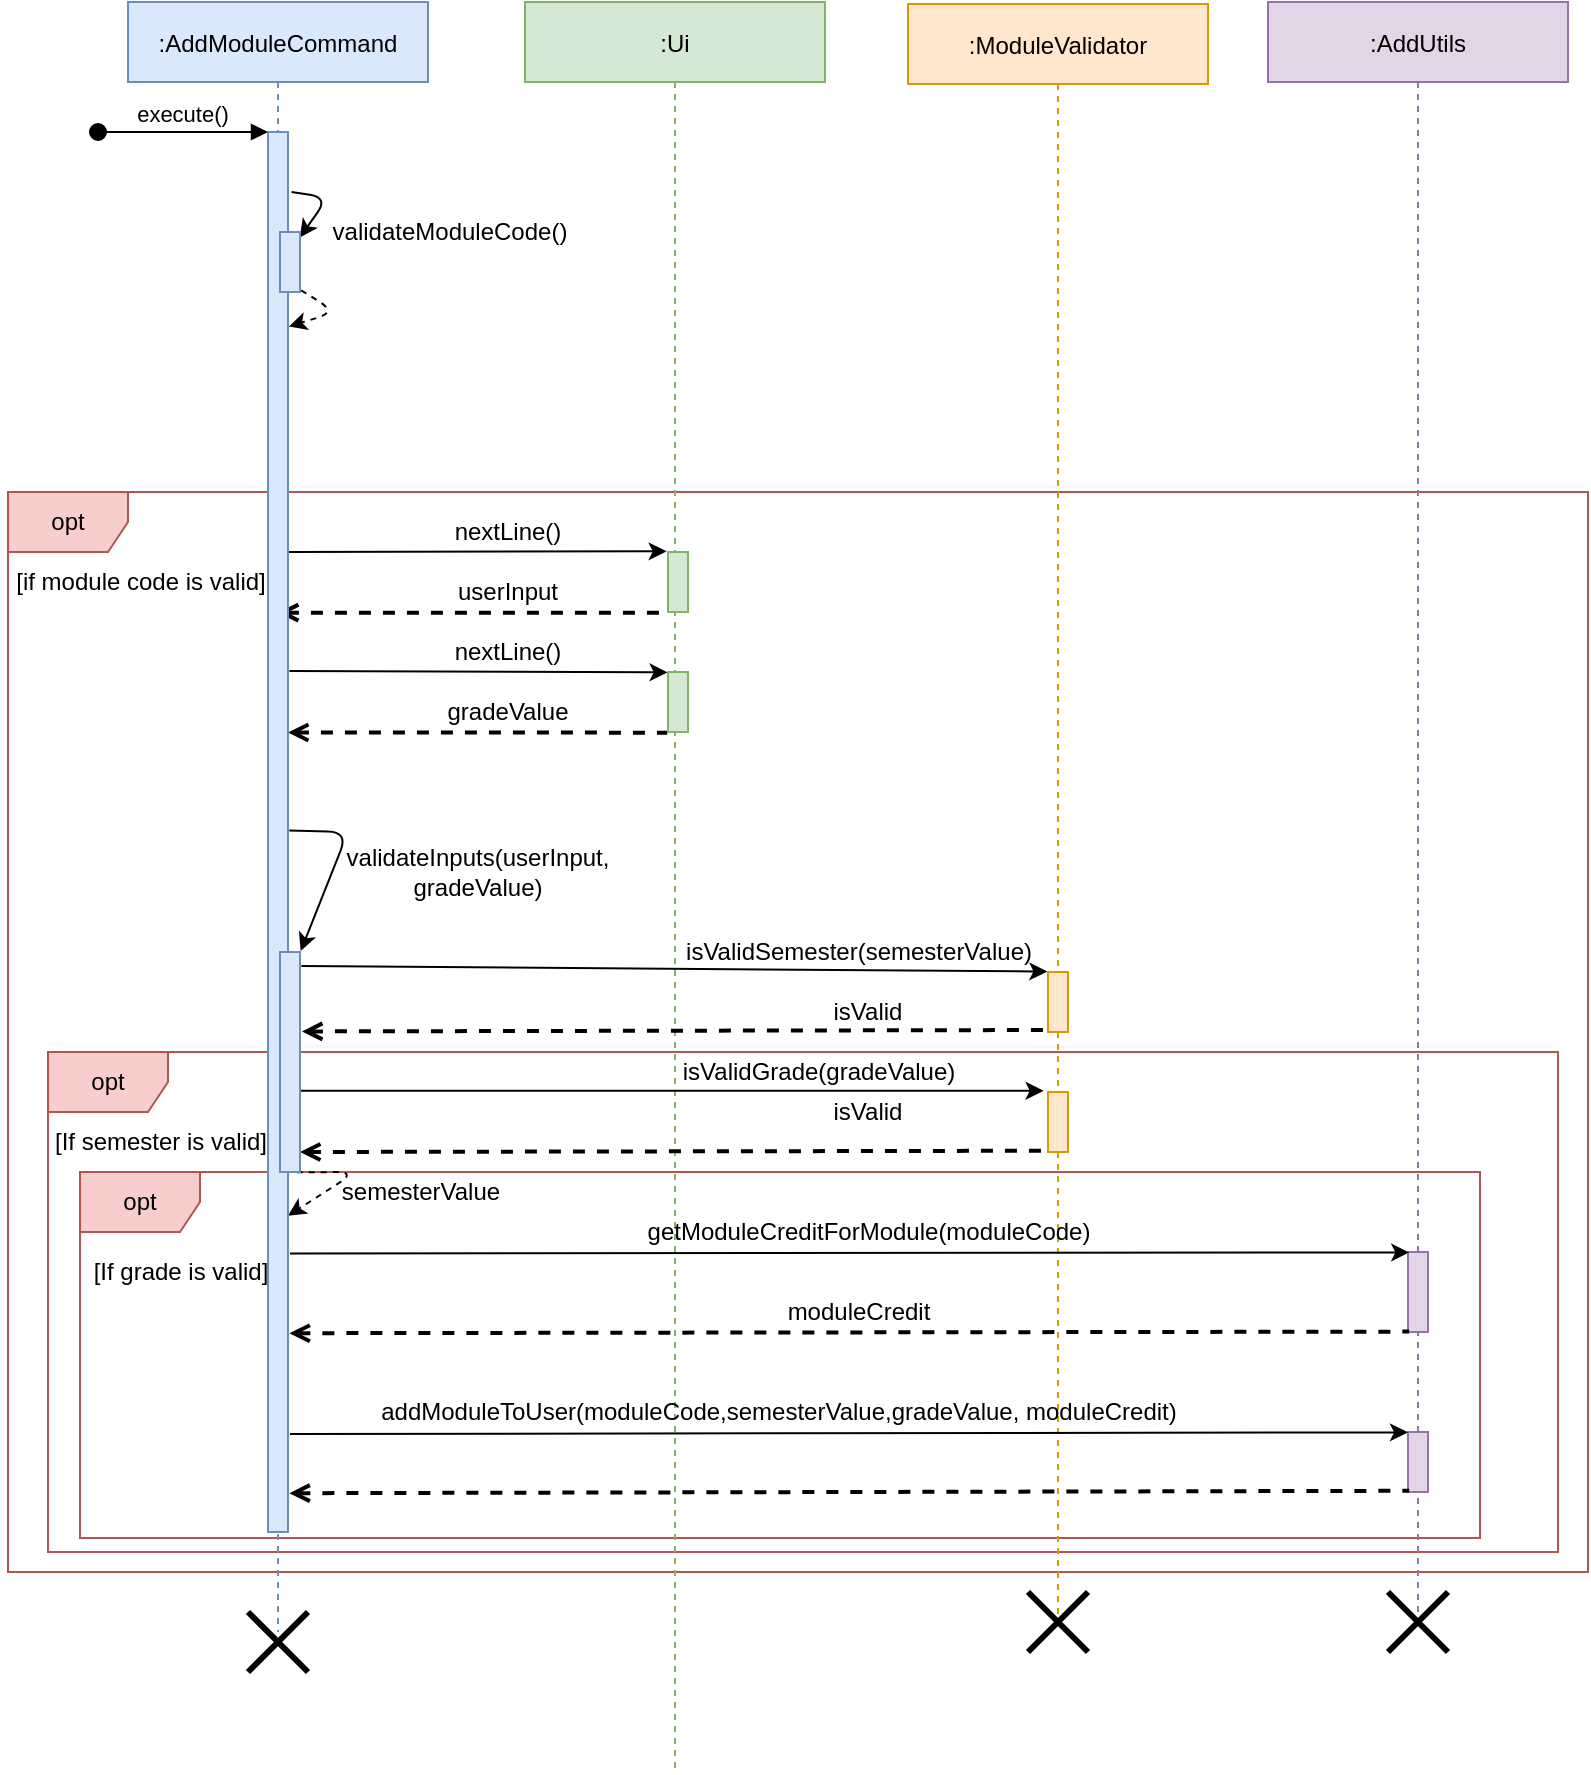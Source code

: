 <mxfile version="13.8.7" type="device"><diagram id="kgpKYQtTHZ0yAKxKKP6v" name="Page-1"><mxGraphModel dx="2062" dy="762" grid="1" gridSize="10" guides="1" tooltips="1" connect="1" arrows="1" fold="1" page="1" pageScale="1" pageWidth="827" pageHeight="1169" math="0" shadow="0"><root><mxCell id="0"/><mxCell id="1" parent="0"/><mxCell id="OehDhqGocTLMBrLsQ3r7-87" value="opt" style="shape=umlFrame;whiteSpace=wrap;html=1;fillColor=#f8cecc;strokeColor=#b85450;" parent="1" vertex="1"><mxGeometry x="30" y="550" width="755" height="250" as="geometry"/></mxCell><mxCell id="OehDhqGocTLMBrLsQ3r7-93" value="opt" style="shape=umlFrame;whiteSpace=wrap;html=1;fillColor=#f8cecc;strokeColor=#b85450;" parent="1" vertex="1"><mxGeometry x="10" y="270" width="790" height="540" as="geometry"/></mxCell><mxCell id="OehDhqGocTLMBrLsQ3r7-90" value="opt" style="shape=umlFrame;whiteSpace=wrap;html=1;fillColor=#f8cecc;strokeColor=#b85450;" parent="1" vertex="1"><mxGeometry x="46" y="610" width="700" height="183" as="geometry"/></mxCell><mxCell id="3nuBFxr9cyL0pnOWT2aG-1" value=":AddModuleCommand" style="shape=umlLifeline;perimeter=lifelinePerimeter;container=0;collapsible=0;recursiveResize=0;rounded=0;shadow=0;strokeWidth=1;fillColor=#dae8fc;strokeColor=#6c8ebf;" parent="1" vertex="1"><mxGeometry x="70" y="25" width="150" height="815" as="geometry"/></mxCell><mxCell id="OehDhqGocTLMBrLsQ3r7-13" value=":Ui" style="shape=umlLifeline;perimeter=lifelinePerimeter;container=0;collapsible=0;recursiveResize=0;rounded=0;shadow=0;strokeWidth=1;fillColor=#d5e8d4;strokeColor=#82b366;" parent="1" vertex="1"><mxGeometry x="268.5" y="25" width="150" height="885" as="geometry"/></mxCell><mxCell id="OehDhqGocTLMBrLsQ3r7-20" value="" style="endArrow=classic;html=1;exitX=1.179;exitY=0.196;exitDx=0;exitDy=0;exitPerimeter=0;entryX=0.989;entryY=-0.001;entryDx=0;entryDy=0;entryPerimeter=0;" parent="1" edge="1"><mxGeometry width="50" height="50" relative="1" as="geometry"><mxPoint x="151.79" y="120.0" as="sourcePoint"/><mxPoint x="155.89" y="142.77" as="targetPoint"/><Array as="points"><mxPoint x="170" y="122.8"/></Array></mxGeometry></mxCell><mxCell id="OehDhqGocTLMBrLsQ3r7-21" value="validateModuleCode()" style="text;html=1;strokeColor=none;fillColor=none;align=center;verticalAlign=middle;whiteSpace=wrap;rounded=0;" parent="1" vertex="1"><mxGeometry x="171" y="130" width="120" height="20" as="geometry"/></mxCell><mxCell id="OehDhqGocTLMBrLsQ3r7-26" value="" style="endArrow=none;dashed=1;html=1;strokeWidth=2;entryX=-0.067;entryY=1.011;entryDx=0;entryDy=0;entryPerimeter=0;startArrow=open;startFill=0;" parent="1" source="3nuBFxr9cyL0pnOWT2aG-1" target="OehDhqGocTLMBrLsQ3r7-14" edge="1"><mxGeometry width="50" height="50" relative="1" as="geometry"><mxPoint x="230" y="260" as="sourcePoint"/><mxPoint x="280" y="210" as="targetPoint"/></mxGeometry></mxCell><mxCell id="OehDhqGocTLMBrLsQ3r7-28" value="" style="endArrow=none;dashed=1;html=1;strokeWidth=2;entryX=-0.033;entryY=1.011;entryDx=0;entryDy=0;entryPerimeter=0;exitX=1.3;exitY=0.179;exitDx=0;exitDy=0;exitPerimeter=0;startArrow=open;startFill=0;" parent="1" target="OehDhqGocTLMBrLsQ3r7-25" edge="1"><mxGeometry width="50" height="50" relative="1" as="geometry"><mxPoint x="150" y="390.22" as="sourcePoint"/><mxPoint x="356.33" y="390" as="targetPoint"/></mxGeometry></mxCell><mxCell id="OehDhqGocTLMBrLsQ3r7-31" value="" style="endArrow=classic;html=1;entryX=-0.067;entryY=-0.011;entryDx=0;entryDy=0;entryPerimeter=0;exitX=1.033;exitY=0.3;exitDx=0;exitDy=0;exitPerimeter=0;" parent="1" source="3nuBFxr9cyL0pnOWT2aG-2" target="OehDhqGocTLMBrLsQ3r7-14" edge="1"><mxGeometry width="50" height="50" relative="1" as="geometry"><mxPoint x="250" y="260" as="sourcePoint"/><mxPoint x="300" y="210" as="targetPoint"/></mxGeometry></mxCell><mxCell id="OehDhqGocTLMBrLsQ3r7-32" value="" style="endArrow=classic;html=1;exitX=1.067;exitY=0.385;exitDx=0;exitDy=0;exitPerimeter=0;entryX=-0.02;entryY=0.007;entryDx=0;entryDy=0;entryPerimeter=0;" parent="1" source="3nuBFxr9cyL0pnOWT2aG-2" target="OehDhqGocTLMBrLsQ3r7-25" edge="1"><mxGeometry width="50" height="50" relative="1" as="geometry"><mxPoint x="156.0" y="260" as="sourcePoint"/><mxPoint x="360" y="260" as="targetPoint"/></mxGeometry></mxCell><mxCell id="OehDhqGocTLMBrLsQ3r7-34" value="nextLine()" style="text;html=1;strokeColor=none;fillColor=none;align=center;verticalAlign=middle;whiteSpace=wrap;rounded=0;" parent="1" vertex="1"><mxGeometry x="230" y="280" width="60" height="20" as="geometry"/></mxCell><mxCell id="OehDhqGocTLMBrLsQ3r7-35" value="nextLine()" style="text;html=1;strokeColor=none;fillColor=none;align=center;verticalAlign=middle;whiteSpace=wrap;rounded=0;" parent="1" vertex="1"><mxGeometry x="230" y="340" width="60" height="20" as="geometry"/></mxCell><mxCell id="OehDhqGocTLMBrLsQ3r7-36" value="userInput" style="text;html=1;strokeColor=none;fillColor=none;align=center;verticalAlign=middle;whiteSpace=wrap;rounded=0;" parent="1" vertex="1"><mxGeometry x="220" y="310" width="80" height="20" as="geometry"/></mxCell><mxCell id="OehDhqGocTLMBrLsQ3r7-37" value="gradeValue" style="text;html=1;strokeColor=none;fillColor=none;align=center;verticalAlign=middle;whiteSpace=wrap;rounded=0;" parent="1" vertex="1"><mxGeometry x="220" y="370" width="80" height="20" as="geometry"/></mxCell><mxCell id="OehDhqGocTLMBrLsQ3r7-39" value="" style="endArrow=classic;html=1;entryX=1.033;entryY=-0.004;entryDx=0;entryDy=0;entryPerimeter=0;exitX=1.067;exitY=0.499;exitDx=0;exitDy=0;exitPerimeter=0;" parent="1" source="3nuBFxr9cyL0pnOWT2aG-2" target="OehDhqGocTLMBrLsQ3r7-38" edge="1"><mxGeometry width="50" height="50" relative="1" as="geometry"><mxPoint x="156.0" y="300" as="sourcePoint"/><mxPoint x="162.0" y="328.432" as="targetPoint"/><Array as="points"><mxPoint x="180" y="440"/></Array></mxGeometry></mxCell><mxCell id="OehDhqGocTLMBrLsQ3r7-40" value="validateInputs(userInput, gradeValue)" style="text;html=1;strokeColor=none;fillColor=none;align=center;verticalAlign=middle;whiteSpace=wrap;rounded=0;" parent="1" vertex="1"><mxGeometry x="180" y="450" width="130" height="20" as="geometry"/></mxCell><mxCell id="OehDhqGocTLMBrLsQ3r7-41" value="" style="endArrow=classic;html=1;exitX=1.033;exitY=0.327;exitDx=0;exitDy=0;exitPerimeter=0;entryX=1.167;entryY=0.582;entryDx=0;entryDy=0;entryPerimeter=0;dashed=1;" parent="1" edge="1"><mxGeometry width="50" height="50" relative="1" as="geometry"><mxPoint x="154.33" y="610.15" as="sourcePoint"/><mxPoint x="150.0" y="631.9" as="targetPoint"/><Array as="points"><mxPoint x="184" y="610"/></Array></mxGeometry></mxCell><mxCell id="OehDhqGocTLMBrLsQ3r7-42" value="semesterValue" style="text;html=1;align=center;verticalAlign=middle;resizable=0;points=[];autosize=1;" parent="1" vertex="1"><mxGeometry x="171" y="610" width="90" height="20" as="geometry"/></mxCell><mxCell id="OehDhqGocTLMBrLsQ3r7-46" value="" style="endArrow=classic;html=1;exitX=1.067;exitY=0.064;exitDx=0;exitDy=0;exitPerimeter=0;entryX=-0.031;entryY=-0.008;entryDx=0;entryDy=0;entryPerimeter=0;" parent="1" source="OehDhqGocTLMBrLsQ3r7-38" target="OehDhqGocTLMBrLsQ3r7-45" edge="1"><mxGeometry width="50" height="50" relative="1" as="geometry"><mxPoint x="190" y="330" as="sourcePoint"/><mxPoint x="570" y="331" as="targetPoint"/><Array as="points"/></mxGeometry></mxCell><mxCell id="OehDhqGocTLMBrLsQ3r7-47" value="" style="endArrow=classic;html=1;entryX=-0.219;entryY=-0.021;entryDx=0;entryDy=0;entryPerimeter=0;" parent="1" source="3nuBFxr9cyL0pnOWT2aG-1" target="OehDhqGocTLMBrLsQ3r7-44" edge="1"><mxGeometry width="50" height="50" relative="1" as="geometry"><mxPoint x="146" y="560.82" as="sourcePoint"/><mxPoint x="530" y="560" as="targetPoint"/><Array as="points"/></mxGeometry></mxCell><mxCell id="OehDhqGocTLMBrLsQ3r7-49" value="" style="endArrow=none;dashed=1;html=1;strokeWidth=2;exitX=1.048;exitY=0.354;exitDx=0;exitDy=0;exitPerimeter=0;startArrow=open;startFill=0;entryX=-0.124;entryY=0.979;entryDx=0;entryDy=0;entryPerimeter=0;" parent="1" target="OehDhqGocTLMBrLsQ3r7-44" edge="1"><mxGeometry width="50" height="50" relative="1" as="geometry"><mxPoint x="156.0" y="600" as="sourcePoint"/><mxPoint x="540.93" y="600" as="targetPoint"/></mxGeometry></mxCell><mxCell id="OehDhqGocTLMBrLsQ3r7-51" value="isValidSemester(semesterValue)" style="text;html=1;align=center;verticalAlign=middle;resizable=0;points=[];autosize=1;" parent="1" vertex="1"><mxGeometry x="340" y="490" width="190" height="20" as="geometry"/></mxCell><mxCell id="OehDhqGocTLMBrLsQ3r7-53" value="isValid" style="text;html=1;strokeColor=none;fillColor=none;align=center;verticalAlign=middle;whiteSpace=wrap;rounded=0;" parent="1" vertex="1"><mxGeometry x="420" y="520" width="40" height="20" as="geometry"/></mxCell><mxCell id="OehDhqGocTLMBrLsQ3r7-54" value="isValid" style="text;html=1;strokeColor=none;fillColor=none;align=center;verticalAlign=middle;whiteSpace=wrap;rounded=0;" parent="1" vertex="1"><mxGeometry x="420" y="570" width="40" height="20" as="geometry"/></mxCell><mxCell id="OehDhqGocTLMBrLsQ3r7-43" value=":ModuleValidator" style="shape=umlLifeline;perimeter=lifelinePerimeter;container=0;collapsible=0;recursiveResize=0;rounded=0;shadow=0;strokeWidth=1;fillColor=#ffe6cc;strokeColor=#d79b00;" parent="1" vertex="1"><mxGeometry x="460" y="26" width="150" height="814" as="geometry"/></mxCell><mxCell id="3nuBFxr9cyL0pnOWT2aG-2" value="" style="points=[];perimeter=orthogonalPerimeter;rounded=0;shadow=0;strokeWidth=1;fillColor=#dae8fc;strokeColor=#6c8ebf;" parent="1" vertex="1"><mxGeometry x="140" y="90" width="10" height="700" as="geometry"/></mxCell><mxCell id="3nuBFxr9cyL0pnOWT2aG-3" value="execute()" style="verticalAlign=bottom;startArrow=oval;endArrow=block;startSize=8;shadow=0;strokeWidth=1;labelBackgroundColor=none;" parent="1" edge="1"><mxGeometry x="70" y="20" as="geometry"><mxPoint x="55" y="90" as="sourcePoint"/><mxPoint x="140" y="90" as="targetPoint"/></mxGeometry></mxCell><mxCell id="OehDhqGocTLMBrLsQ3r7-14" value="" style="points=[];perimeter=orthogonalPerimeter;rounded=0;shadow=0;strokeWidth=1;fillColor=#d5e8d4;strokeColor=#82b366;" parent="1" vertex="1"><mxGeometry x="340" y="300" width="10" height="30" as="geometry"/></mxCell><mxCell id="OehDhqGocTLMBrLsQ3r7-25" value="" style="points=[];perimeter=orthogonalPerimeter;rounded=0;shadow=0;strokeWidth=1;fillColor=#d5e8d4;strokeColor=#82b366;" parent="1" vertex="1"><mxGeometry x="340" y="360" width="10" height="30" as="geometry"/></mxCell><mxCell id="OehDhqGocTLMBrLsQ3r7-10" value="" style="html=1;points=[];perimeter=orthogonalPerimeter;fillColor=#dae8fc;strokeColor=#6c8ebf;" parent="1" vertex="1"><mxGeometry x="146" y="140" width="10" height="30" as="geometry"/></mxCell><mxCell id="OehDhqGocTLMBrLsQ3r7-38" value="" style="html=1;points=[];perimeter=orthogonalPerimeter;fillColor=#dae8fc;strokeColor=#6c8ebf;" parent="1" vertex="1"><mxGeometry x="146" y="500" width="10" height="110" as="geometry"/></mxCell><mxCell id="OehDhqGocTLMBrLsQ3r7-52" value="isValidGrade(gradeValue)" style="text;html=1;align=center;verticalAlign=middle;resizable=0;points=[];autosize=1;" parent="1" vertex="1"><mxGeometry x="340" y="550" width="150" height="20" as="geometry"/></mxCell><mxCell id="OehDhqGocTLMBrLsQ3r7-59" value="" style="endArrow=none;dashed=1;html=1;strokeWidth=2;exitX=1.1;exitY=0.361;exitDx=0;exitDy=0;exitPerimeter=0;startArrow=open;startFill=0;entryX=-0.067;entryY=0.967;entryDx=0;entryDy=0;entryPerimeter=0;" parent="1" source="OehDhqGocTLMBrLsQ3r7-38" target="OehDhqGocTLMBrLsQ3r7-45" edge="1"><mxGeometry width="50" height="50" relative="1" as="geometry"><mxPoint x="156.48" y="549.56" as="sourcePoint"/><mxPoint x="430" y="551" as="targetPoint"/></mxGeometry></mxCell><mxCell id="OehDhqGocTLMBrLsQ3r7-60" value=":AddUtils" style="shape=umlLifeline;perimeter=lifelinePerimeter;container=0;collapsible=0;recursiveResize=0;rounded=0;shadow=0;strokeWidth=1;fillColor=#e1d5e7;strokeColor=#9673a6;" parent="1" vertex="1"><mxGeometry x="640" y="25" width="150" height="805" as="geometry"/></mxCell><mxCell id="OehDhqGocTLMBrLsQ3r7-67" value="" style="points=[];perimeter=orthogonalPerimeter;rounded=0;shadow=0;strokeWidth=1;fillColor=#e1d5e7;strokeColor=#9673a6;" parent="1" vertex="1"><mxGeometry x="710" y="740" width="10" height="30" as="geometry"/></mxCell><mxCell id="OehDhqGocTLMBrLsQ3r7-44" value="" style="points=[];perimeter=orthogonalPerimeter;rounded=0;shadow=0;strokeWidth=1;fillColor=#ffe6cc;strokeColor=#d79b00;" parent="1" vertex="1"><mxGeometry x="530" y="570" width="10" height="30" as="geometry"/></mxCell><mxCell id="OehDhqGocTLMBrLsQ3r7-45" value="" style="points=[];perimeter=orthogonalPerimeter;rounded=0;shadow=0;strokeWidth=1;fillColor=#ffe6cc;strokeColor=#d79b00;" parent="1" vertex="1"><mxGeometry x="530" y="510" width="10" height="30" as="geometry"/></mxCell><mxCell id="OehDhqGocTLMBrLsQ3r7-68" value="" style="endArrow=classic;html=1;exitX=1.1;exitY=0.93;exitDx=0;exitDy=0;exitPerimeter=0;entryX=0;entryY=0.006;entryDx=0;entryDy=0;entryPerimeter=0;" parent="1" source="3nuBFxr9cyL0pnOWT2aG-2" target="OehDhqGocTLMBrLsQ3r7-67" edge="1"><mxGeometry width="50" height="50" relative="1" as="geometry"><mxPoint x="150.0" y="660" as="sourcePoint"/><mxPoint x="600" y="660" as="targetPoint"/><Array as="points"/></mxGeometry></mxCell><mxCell id="OehDhqGocTLMBrLsQ3r7-70" value="addModuleToUser(moduleCode,semesterValue,gradeValue, moduleCredit)" style="text;html=1;align=center;verticalAlign=middle;resizable=0;points=[];autosize=1;" parent="1" vertex="1"><mxGeometry x="190" y="720" width="410" height="20" as="geometry"/></mxCell><mxCell id="OehDhqGocTLMBrLsQ3r7-75" value="" style="points=[];perimeter=orthogonalPerimeter;rounded=0;shadow=0;strokeWidth=1;fillColor=#e1d5e7;strokeColor=#9673a6;" parent="1" vertex="1"><mxGeometry x="710" y="650" width="10" height="40" as="geometry"/></mxCell><mxCell id="OehDhqGocTLMBrLsQ3r7-76" value="" style="endArrow=classic;html=1;exitX=1.1;exitY=0.93;exitDx=0;exitDy=0;exitPerimeter=0;entryX=0.06;entryY=0.005;entryDx=0;entryDy=0;entryPerimeter=0;" parent="1" target="OehDhqGocTLMBrLsQ3r7-75" edge="1"><mxGeometry width="50" height="50" relative="1" as="geometry"><mxPoint x="151" y="650.76" as="sourcePoint"/><mxPoint x="700" y="650" as="targetPoint"/><Array as="points"/></mxGeometry></mxCell><mxCell id="OehDhqGocTLMBrLsQ3r7-77" value="" style="endArrow=none;dashed=1;html=1;strokeWidth=2;exitX=1.071;exitY=0.858;exitDx=0;exitDy=0;exitPerimeter=0;startArrow=open;startFill=0;entryX=0.06;entryY=0.995;entryDx=0;entryDy=0;entryPerimeter=0;" parent="1" source="3nuBFxr9cyL0pnOWT2aG-2" target="OehDhqGocTLMBrLsQ3r7-75" edge="1"><mxGeometry width="50" height="50" relative="1" as="geometry"><mxPoint x="315.07" y="690" as="sourcePoint"/><mxPoint x="700" y="690" as="targetPoint"/></mxGeometry></mxCell><mxCell id="OehDhqGocTLMBrLsQ3r7-78" value="getModuleCreditForModule(moduleCode)" style="text;html=1;align=center;verticalAlign=middle;resizable=0;points=[];autosize=1;" parent="1" vertex="1"><mxGeometry x="320" y="630" width="240" height="20" as="geometry"/></mxCell><mxCell id="OehDhqGocTLMBrLsQ3r7-79" value="moduleCredit" style="text;html=1;align=center;verticalAlign=middle;resizable=0;points=[];autosize=1;" parent="1" vertex="1"><mxGeometry x="390" y="670" width="90" height="20" as="geometry"/></mxCell><mxCell id="OehDhqGocTLMBrLsQ3r7-80" value="" style="shape=umlDestroy;whiteSpace=wrap;html=1;strokeWidth=3;" parent="1" vertex="1"><mxGeometry x="130" y="830" width="30" height="30" as="geometry"/></mxCell><mxCell id="OehDhqGocTLMBrLsQ3r7-81" value="" style="shape=umlDestroy;whiteSpace=wrap;html=1;strokeWidth=3;" parent="1" vertex="1"><mxGeometry x="700" y="820" width="30" height="30" as="geometry"/></mxCell><mxCell id="OehDhqGocTLMBrLsQ3r7-82" value="" style="shape=umlDestroy;whiteSpace=wrap;html=1;strokeWidth=3;" parent="1" vertex="1"><mxGeometry x="520" y="820" width="30" height="30" as="geometry"/></mxCell><mxCell id="OehDhqGocTLMBrLsQ3r7-85" value="" style="endArrow=classic;html=1;exitX=1.062;exitY=0.972;exitDx=0;exitDy=0;exitPerimeter=0;entryX=1.041;entryY=0.139;entryDx=0;entryDy=0;entryPerimeter=0;dashed=1;" parent="1" source="OehDhqGocTLMBrLsQ3r7-10" target="3nuBFxr9cyL0pnOWT2aG-2" edge="1"><mxGeometry width="50" height="50" relative="1" as="geometry"><mxPoint x="156.0" y="280.0" as="sourcePoint"/><mxPoint x="160.1" y="302.77" as="targetPoint"/><Array as="points"><mxPoint x="174" y="180"/></Array></mxGeometry></mxCell><mxCell id="OehDhqGocTLMBrLsQ3r7-88" value="" style="endArrow=none;dashed=1;html=1;strokeWidth=2;exitX=1.071;exitY=0.858;exitDx=0;exitDy=0;exitPerimeter=0;startArrow=open;startFill=0;entryX=0.06;entryY=0.98;entryDx=0;entryDy=0;entryPerimeter=0;" parent="1" target="OehDhqGocTLMBrLsQ3r7-67" edge="1"><mxGeometry width="50" height="50" relative="1" as="geometry"><mxPoint x="150.71" y="770.6" as="sourcePoint"/><mxPoint x="700" y="770" as="targetPoint"/></mxGeometry></mxCell><mxCell id="OehDhqGocTLMBrLsQ3r7-89" value="[If semester is valid]" style="text;html=1;align=center;verticalAlign=middle;resizable=0;points=[];autosize=1;" parent="1" vertex="1"><mxGeometry x="26" y="585" width="120" height="20" as="geometry"/></mxCell><mxCell id="OehDhqGocTLMBrLsQ3r7-91" value="[If grade is valid]" style="text;html=1;align=center;verticalAlign=middle;resizable=0;points=[];autosize=1;" parent="1" vertex="1"><mxGeometry x="46" y="650" width="100" height="20" as="geometry"/></mxCell><mxCell id="OehDhqGocTLMBrLsQ3r7-94" value="[if module code is valid]" style="text;html=1;align=center;verticalAlign=middle;resizable=0;points=[];autosize=1;" parent="1" vertex="1"><mxGeometry x="6" y="305" width="140" height="20" as="geometry"/></mxCell></root></mxGraphModel></diagram></mxfile>